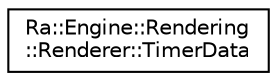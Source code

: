 digraph "Graphical Class Hierarchy"
{
 // INTERACTIVE_SVG=YES
 // LATEX_PDF_SIZE
  edge [fontname="Helvetica",fontsize="10",labelfontname="Helvetica",labelfontsize="10"];
  node [fontname="Helvetica",fontsize="10",shape=record];
  rankdir="LR";
  Node0 [label="Ra::Engine::Rendering\l::Renderer::TimerData",height=0.2,width=0.4,color="black", fillcolor="white", style="filled",URL="$structRa_1_1Engine_1_1Rendering_1_1Renderer_1_1TimerData.html",tooltip=" "];
}
